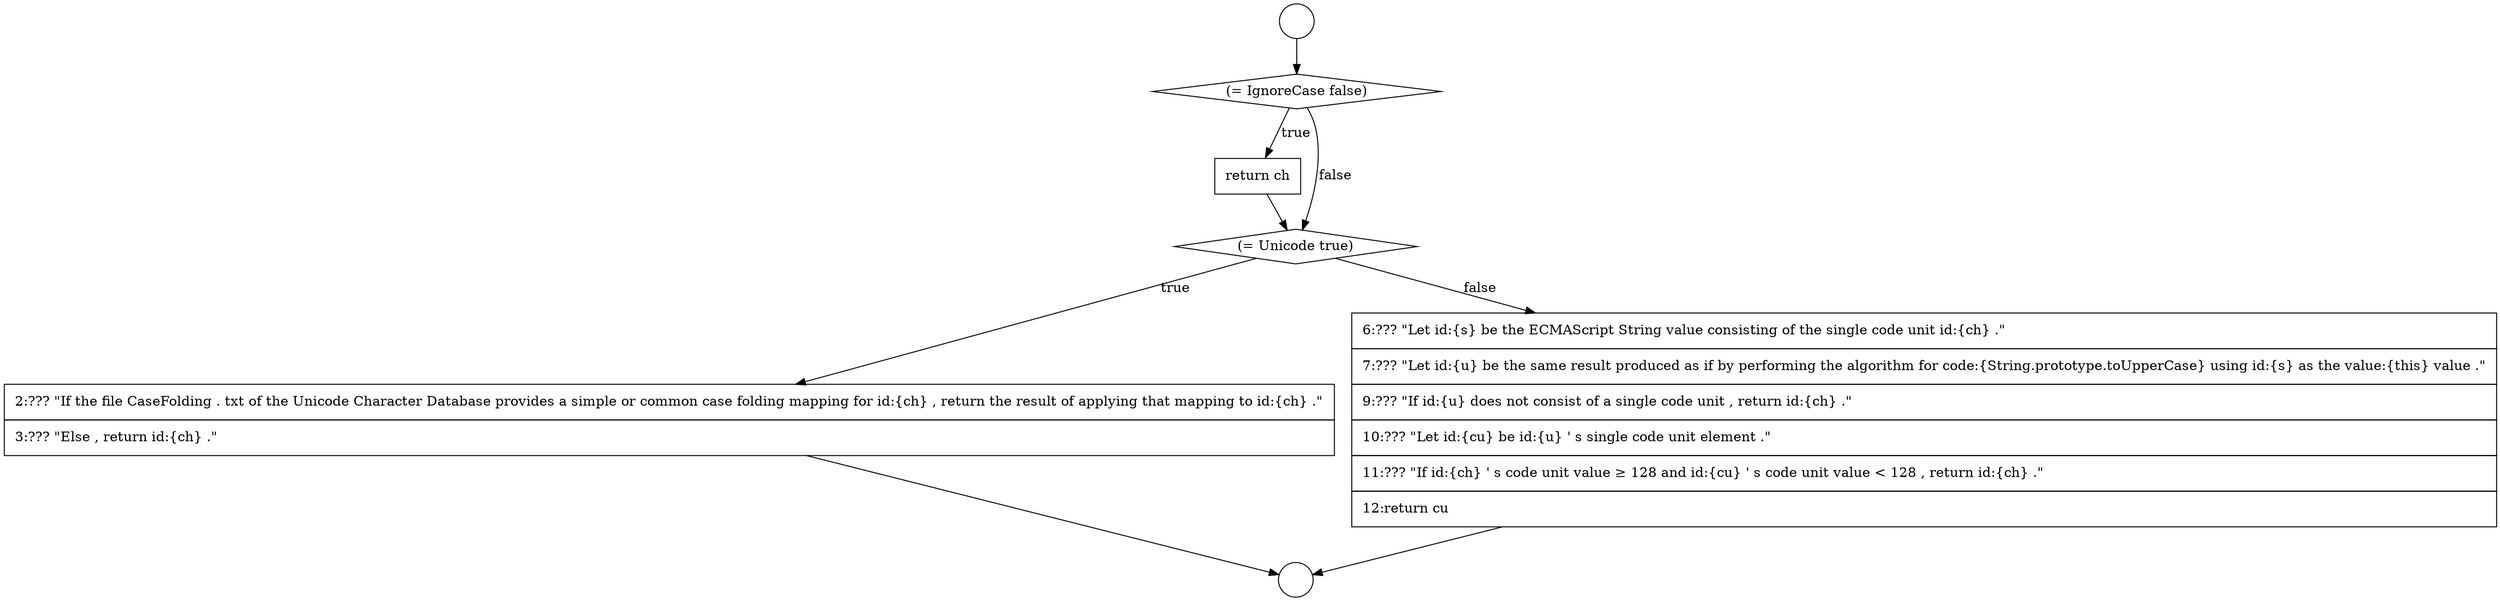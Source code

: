 digraph {
  node12407 [shape=circle label=" " color="black" fillcolor="white" style=filled]
  node12411 [shape=none, margin=0, label=<<font color="black">
    <table border="0" cellborder="1" cellspacing="0" cellpadding="10">
      <tr><td align="left">2:??? &quot;If the file CaseFolding . txt of the Unicode Character Database provides a simple or common case folding mapping for id:{ch} , return the result of applying that mapping to id:{ch} .&quot;</td></tr>
      <tr><td align="left">3:??? &quot;Else , return id:{ch} .&quot;</td></tr>
    </table>
  </font>> color="black" fillcolor="white" style=filled]
  node12409 [shape=none, margin=0, label=<<font color="black">
    <table border="0" cellborder="1" cellspacing="0" cellpadding="10">
      <tr><td align="left">return ch</td></tr>
    </table>
  </font>> color="black" fillcolor="white" style=filled]
  node12410 [shape=diamond, label=<<font color="black">(= Unicode true)</font>> color="black" fillcolor="white" style=filled]
  node12408 [shape=diamond, label=<<font color="black">(= IgnoreCase false)</font>> color="black" fillcolor="white" style=filled]
  node12412 [shape=none, margin=0, label=<<font color="black">
    <table border="0" cellborder="1" cellspacing="0" cellpadding="10">
      <tr><td align="left">6:??? &quot;Let id:{s} be the ECMAScript String value consisting of the single code unit id:{ch} .&quot;</td></tr>
      <tr><td align="left">7:??? &quot;Let id:{u} be the same result produced as if by performing the algorithm for code:{String.prototype.toUpperCase} using id:{s} as the value:{this} value .&quot;</td></tr>
      <tr><td align="left">9:??? &quot;If id:{u} does not consist of a single code unit , return id:{ch} .&quot;</td></tr>
      <tr><td align="left">10:??? &quot;Let id:{cu} be id:{u} ' s single code unit element .&quot;</td></tr>
      <tr><td align="left">11:??? &quot;If id:{ch} ' s code unit value &ge; 128 and id:{cu} ' s code unit value &lt; 128 , return id:{ch} .&quot;</td></tr>
      <tr><td align="left">12:return cu</td></tr>
    </table>
  </font>> color="black" fillcolor="white" style=filled]
  node12406 [shape=circle label=" " color="black" fillcolor="white" style=filled]
  node12406 -> node12408 [ color="black"]
  node12412 -> node12407 [ color="black"]
  node12410 -> node12411 [label=<<font color="black">true</font>> color="black"]
  node12410 -> node12412 [label=<<font color="black">false</font>> color="black"]
  node12409 -> node12410 [ color="black"]
  node12411 -> node12407 [ color="black"]
  node12408 -> node12409 [label=<<font color="black">true</font>> color="black"]
  node12408 -> node12410 [label=<<font color="black">false</font>> color="black"]
}
